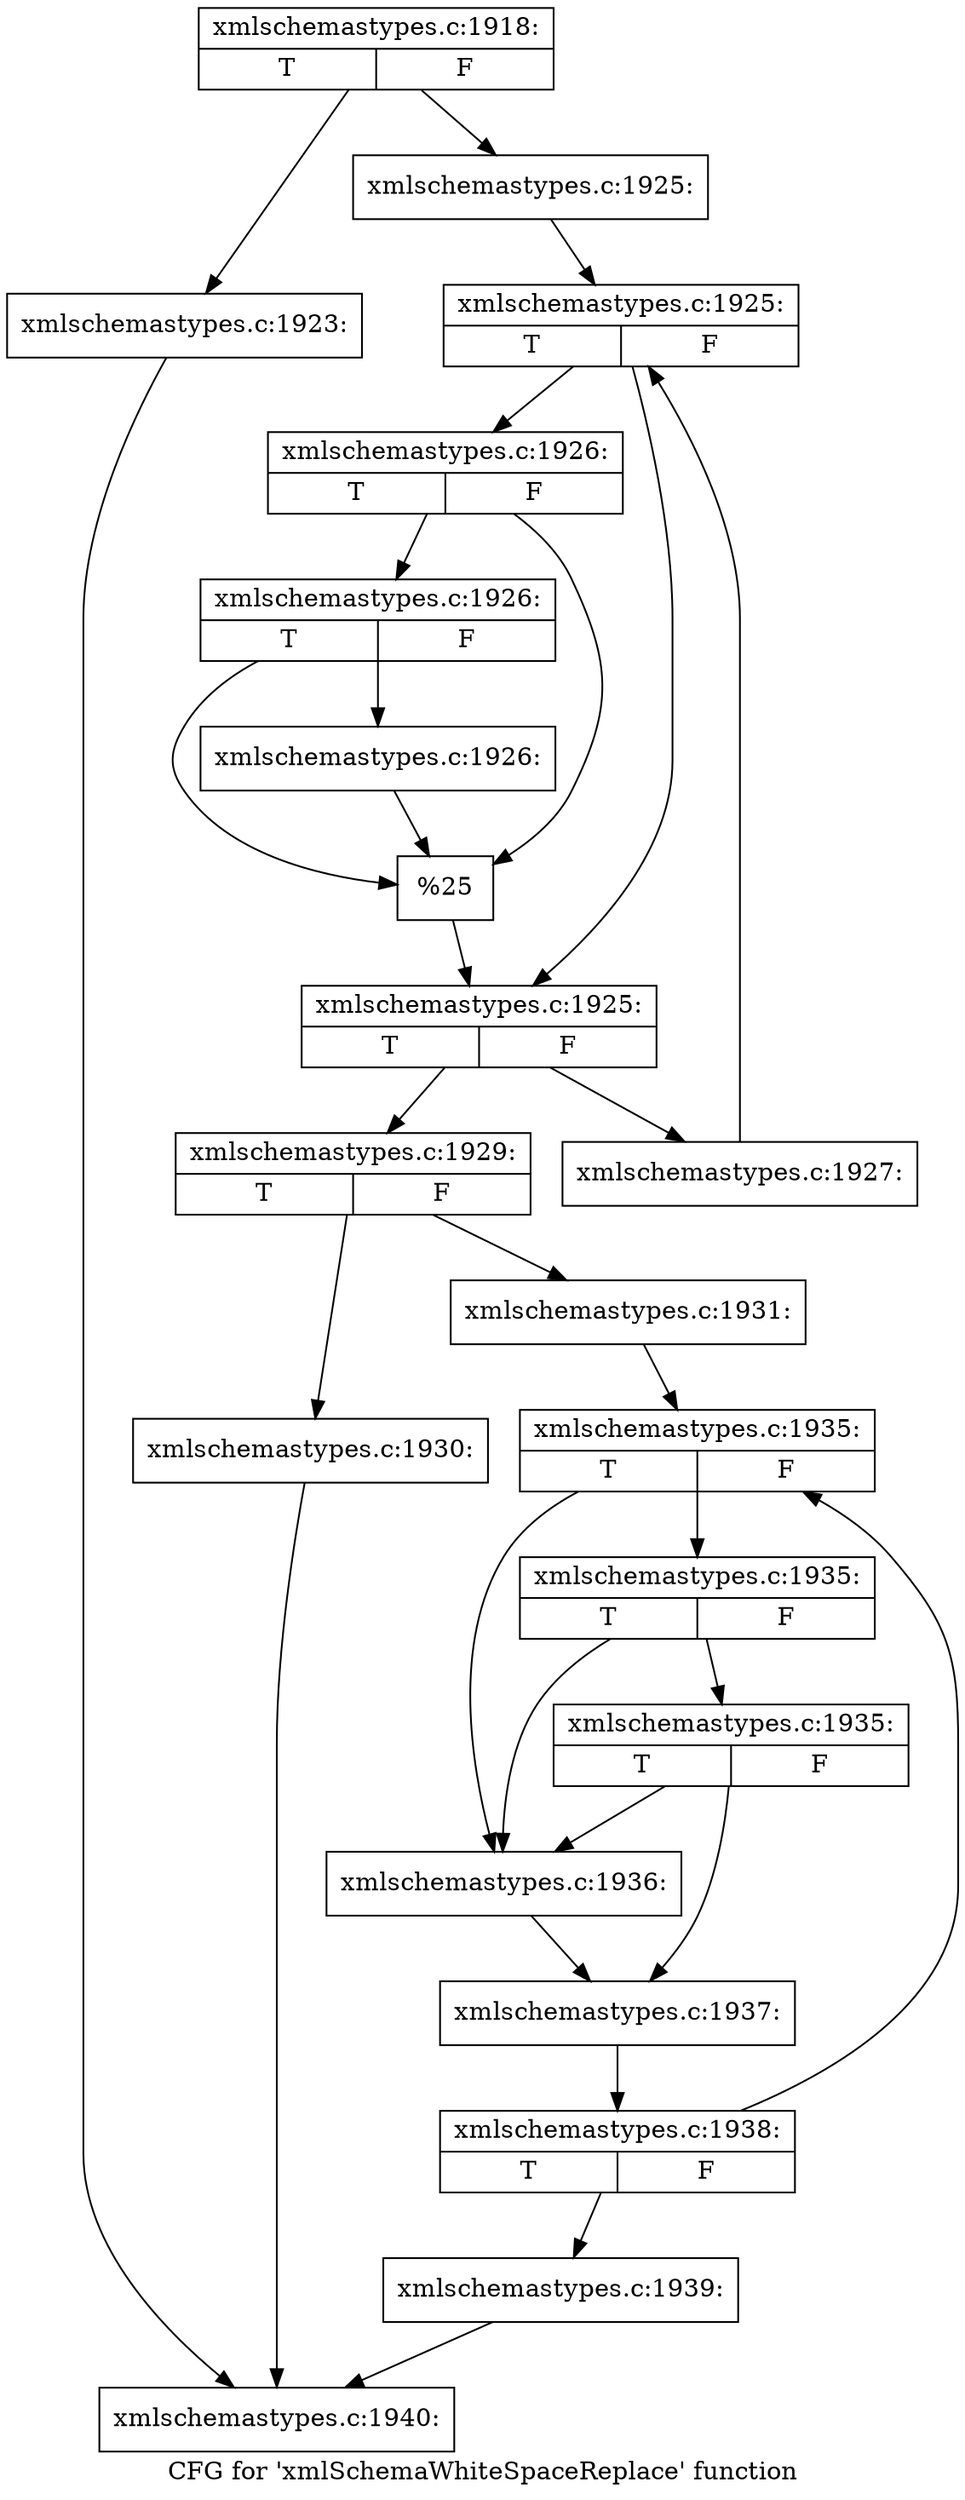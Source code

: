 digraph "CFG for 'xmlSchemaWhiteSpaceReplace' function" {
	label="CFG for 'xmlSchemaWhiteSpaceReplace' function";

	Node0x5644e60 [shape=record,label="{xmlschemastypes.c:1918:|{<s0>T|<s1>F}}"];
	Node0x5644e60 -> Node0x5645df0;
	Node0x5644e60 -> Node0x5645e40;
	Node0x5645df0 [shape=record,label="{xmlschemastypes.c:1923:}"];
	Node0x5645df0 -> Node0x55137b0;
	Node0x5645e40 [shape=record,label="{xmlschemastypes.c:1925:}"];
	Node0x5645e40 -> Node0x5646270;
	Node0x5646270 [shape=record,label="{xmlschemastypes.c:1925:|{<s0>T|<s1>F}}"];
	Node0x5646270 -> Node0x5646520;
	Node0x5646270 -> Node0x56464d0;
	Node0x5646520 [shape=record,label="{xmlschemastypes.c:1926:|{<s0>T|<s1>F}}"];
	Node0x5646520 -> Node0x5646990;
	Node0x5646520 -> Node0x56468f0;
	Node0x5646990 [shape=record,label="{xmlschemastypes.c:1926:|{<s0>T|<s1>F}}"];
	Node0x5646990 -> Node0x5646940;
	Node0x5646990 -> Node0x56468f0;
	Node0x5646940 [shape=record,label="{xmlschemastypes.c:1926:}"];
	Node0x5646940 -> Node0x56468f0;
	Node0x56468f0 [shape=record,label="{%25}"];
	Node0x56468f0 -> Node0x56464d0;
	Node0x56464d0 [shape=record,label="{xmlschemastypes.c:1925:|{<s0>T|<s1>F}}"];
	Node0x56464d0 -> Node0x5647030;
	Node0x56464d0 -> Node0x5646450;
	Node0x5647030 [shape=record,label="{xmlschemastypes.c:1927:}"];
	Node0x5647030 -> Node0x5646270;
	Node0x5646450 [shape=record,label="{xmlschemastypes.c:1929:|{<s0>T|<s1>F}}"];
	Node0x5646450 -> Node0x5647870;
	Node0x5646450 -> Node0x56478c0;
	Node0x5647870 [shape=record,label="{xmlschemastypes.c:1930:}"];
	Node0x5647870 -> Node0x55137b0;
	Node0x56478c0 [shape=record,label="{xmlschemastypes.c:1931:}"];
	Node0x56478c0 -> Node0x5648d60;
	Node0x5648d60 [shape=record,label="{xmlschemastypes.c:1935:|{<s0>T|<s1>F}}"];
	Node0x5648d60 -> Node0x5648f10;
	Node0x5648d60 -> Node0x5649000;
	Node0x5649000 [shape=record,label="{xmlschemastypes.c:1935:|{<s0>T|<s1>F}}"];
	Node0x5649000 -> Node0x5648f10;
	Node0x5649000 -> Node0x5648fb0;
	Node0x5648fb0 [shape=record,label="{xmlschemastypes.c:1935:|{<s0>T|<s1>F}}"];
	Node0x5648fb0 -> Node0x5648f10;
	Node0x5648fb0 -> Node0x5648f60;
	Node0x5648f10 [shape=record,label="{xmlschemastypes.c:1936:}"];
	Node0x5648f10 -> Node0x5648f60;
	Node0x5648f60 [shape=record,label="{xmlschemastypes.c:1937:}"];
	Node0x5648f60 -> Node0x5648d10;
	Node0x5648d10 [shape=record,label="{xmlschemastypes.c:1938:|{<s0>T|<s1>F}}"];
	Node0x5648d10 -> Node0x5648d60;
	Node0x5648d10 -> Node0x5648610;
	Node0x5648610 [shape=record,label="{xmlschemastypes.c:1939:}"];
	Node0x5648610 -> Node0x55137b0;
	Node0x55137b0 [shape=record,label="{xmlschemastypes.c:1940:}"];
}
